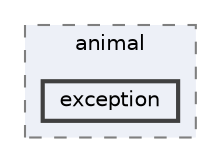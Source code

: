 digraph "src/animal/exception"
{
 // LATEX_PDF_SIZE
  bgcolor="transparent";
  edge [fontname=Helvetica,fontsize=10,labelfontname=Helvetica,labelfontsize=10];
  node [fontname=Helvetica,fontsize=10,shape=box,height=0.2,width=0.4];
  compound=true
  subgraph clusterdir_ce4d07e8f4adf65ff639bdd4fb209ca6 {
    graph [ bgcolor="#edf0f7", pencolor="grey50", label="animal", fontname=Helvetica,fontsize=10 style="filled,dashed", URL="dir_ce4d07e8f4adf65ff639bdd4fb209ca6.html",tooltip=""]
  dir_b085c71575cb1ef48ac2a3d6eecf9f20 [label="exception", fillcolor="#edf0f7", color="grey25", style="filled,bold", URL="dir_b085c71575cb1ef48ac2a3d6eecf9f20.html",tooltip=""];
  }
}

